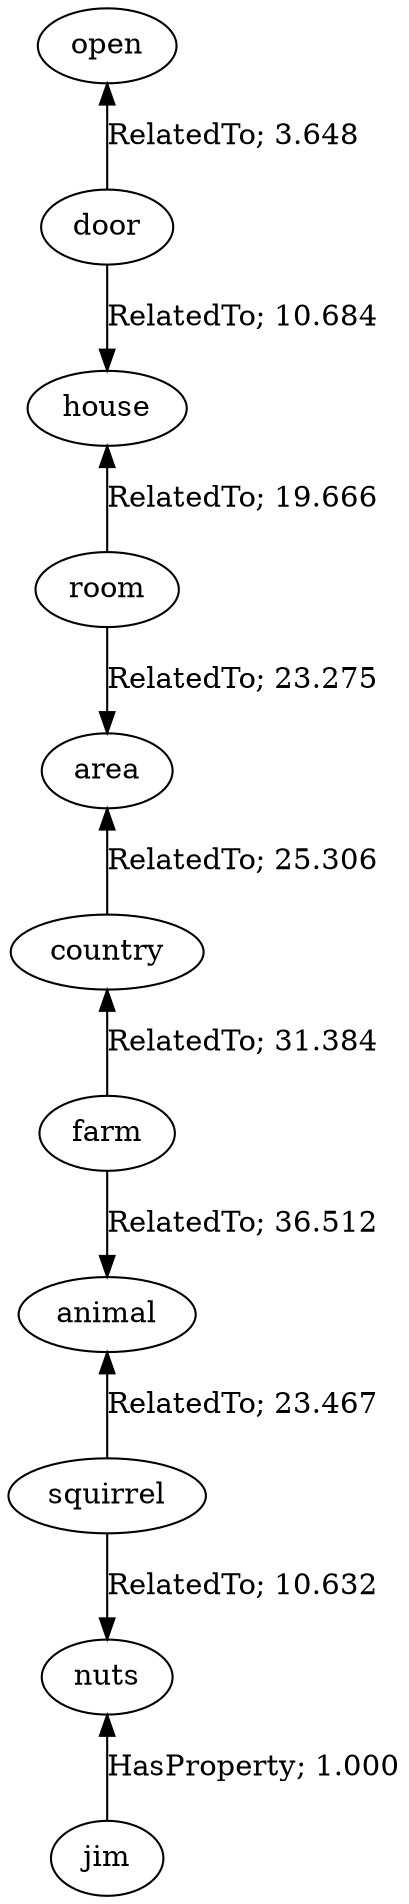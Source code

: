 // The path the concepts from "open" to "jim".Path Length: 10; Weight Sum: 185.57438582473247; Average Weight: 18.557438582473246
digraph "8_a---open-jim---PLen10_WSum185.574_WAvg18.557" {
	0 [label=open]
	1 [label=door]
	2 [label=house]
	3 [label=room]
	4 [label=area]
	5 [label=country]
	6 [label=farm]
	7 [label=animal]
	8 [label=squirrel]
	9 [label=nuts]
	10 [label=jim]
	0 -> 1 [label="RelatedTo; 3.648" dir=back weight=3.648]
	1 -> 2 [label="RelatedTo; 10.684" dir=forward weight=10.684]
	2 -> 3 [label="RelatedTo; 19.666" dir=back weight=19.666]
	3 -> 4 [label="RelatedTo; 23.275" dir=forward weight=23.275]
	4 -> 5 [label="RelatedTo; 25.306" dir=back weight=25.306]
	5 -> 6 [label="RelatedTo; 31.384" dir=back weight=31.384]
	6 -> 7 [label="RelatedTo; 36.512" dir=forward weight=36.512]
	7 -> 8 [label="RelatedTo; 23.467" dir=back weight=23.467]
	8 -> 9 [label="RelatedTo; 10.632" dir=forward weight=10.632]
	9 -> 10 [label="HasProperty; 1.000" dir=back weight=1.000]
}
